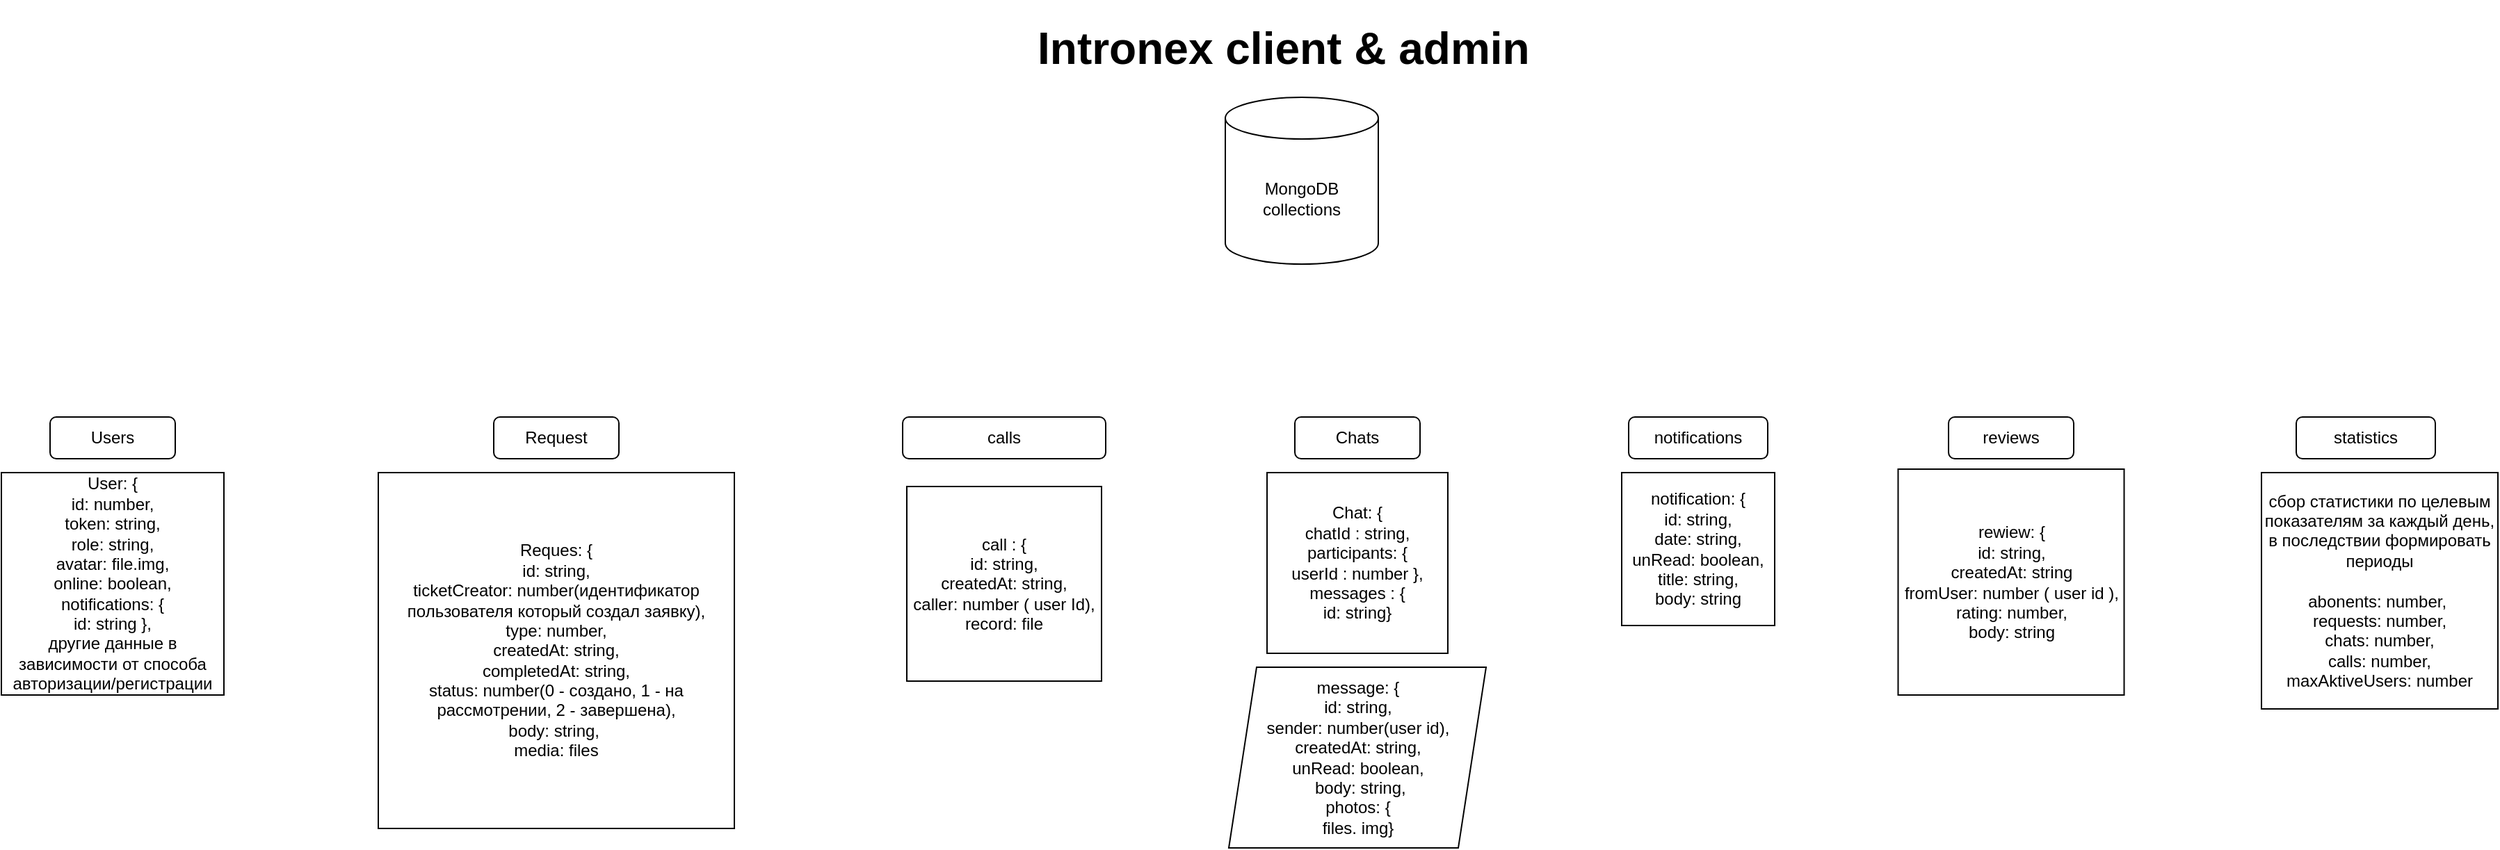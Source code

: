 <mxfile version="21.0.6" type="github">
  <diagram id="C5RBs43oDa-KdzZeNtuy" name="Page-1">
    <mxGraphModel dx="3033" dy="2381" grid="1" gridSize="10" guides="1" tooltips="1" connect="1" arrows="1" fold="1" page="1" pageScale="1" pageWidth="827" pageHeight="1169" math="0" shadow="0">
      <root>
        <mxCell id="WIyWlLk6GJQsqaUBKTNV-0" />
        <mxCell id="WIyWlLk6GJQsqaUBKTNV-1" parent="WIyWlLk6GJQsqaUBKTNV-0" />
        <mxCell id="q1fwFzsRPC0Uu-eGo_Ai-0" value="MongoDB&lt;br&gt;collections" style="shape=cylinder3;whiteSpace=wrap;html=1;boundedLbl=1;backgroundOutline=1;size=15;" vertex="1" parent="WIyWlLk6GJQsqaUBKTNV-1">
          <mxGeometry x="500" y="-110" width="110" height="120" as="geometry" />
        </mxCell>
        <mxCell id="q1fwFzsRPC0Uu-eGo_Ai-2" value="Users" style="rounded=1;whiteSpace=wrap;html=1;" vertex="1" parent="WIyWlLk6GJQsqaUBKTNV-1">
          <mxGeometry x="-345" y="120" width="90" height="30" as="geometry" />
        </mxCell>
        <mxCell id="q1fwFzsRPC0Uu-eGo_Ai-5" value="User: {&lt;br&gt;id: number,&lt;br&gt;token: string,&lt;br&gt;role: string,&lt;br&gt;avatar: file.img,&lt;br&gt;online: boolean,&lt;br&gt;notifications: {&lt;br&gt;id: string },&lt;br&gt;другие данные в зависимости от способа авторизации/регистрации" style="whiteSpace=wrap;html=1;aspect=fixed;" vertex="1" parent="WIyWlLk6GJQsqaUBKTNV-1">
          <mxGeometry x="-380" y="160" width="160" height="160" as="geometry" />
        </mxCell>
        <mxCell id="q1fwFzsRPC0Uu-eGo_Ai-6" value="Request" style="rounded=1;whiteSpace=wrap;html=1;" vertex="1" parent="WIyWlLk6GJQsqaUBKTNV-1">
          <mxGeometry x="-26" y="120" width="90" height="30" as="geometry" />
        </mxCell>
        <mxCell id="q1fwFzsRPC0Uu-eGo_Ai-7" value="Reques: {&lt;br&gt;id: string,&lt;br&gt;ticketCreator: number(идентификатор пользователя который создал заявку),&lt;br&gt;type: number,&lt;br&gt;createdAt: string,&lt;br&gt;completedAt: string,&lt;br&gt;status: number(0 - создано, 1 - на рассмотрении, 2 - завершена),&lt;br&gt;body: string,&amp;nbsp;&lt;br&gt;media: files" style="whiteSpace=wrap;html=1;aspect=fixed;imageAspect=1;" vertex="1" parent="WIyWlLk6GJQsqaUBKTNV-1">
          <mxGeometry x="-109" y="160" width="256" height="256" as="geometry" />
        </mxCell>
        <mxCell id="q1fwFzsRPC0Uu-eGo_Ai-9" value="Chats" style="rounded=1;whiteSpace=wrap;html=1;" vertex="1" parent="WIyWlLk6GJQsqaUBKTNV-1">
          <mxGeometry x="550" y="120" width="90" height="30" as="geometry" />
        </mxCell>
        <mxCell id="q1fwFzsRPC0Uu-eGo_Ai-10" value="Chat: {&lt;br&gt;chatId : string,&lt;br&gt;participants: {&lt;br&gt;userId : number },&lt;br&gt;messages : {&lt;br&gt;id: string}" style="whiteSpace=wrap;html=1;aspect=fixed;" vertex="1" parent="WIyWlLk6GJQsqaUBKTNV-1">
          <mxGeometry x="530" y="160" width="130" height="130" as="geometry" />
        </mxCell>
        <mxCell id="q1fwFzsRPC0Uu-eGo_Ai-12" value="message: {&lt;br&gt;id: string,&lt;br&gt;sender: number(user id),&lt;br&gt;createdAt: string,&lt;br&gt;unRead: boolean,&lt;br&gt;&amp;nbsp;body: string,&lt;br&gt;photos: {&lt;br&gt;files. img}" style="shape=parallelogram;perimeter=parallelogramPerimeter;whiteSpace=wrap;html=1;fixedSize=1;" vertex="1" parent="WIyWlLk6GJQsqaUBKTNV-1">
          <mxGeometry x="502.5" y="300" width="185" height="130" as="geometry" />
        </mxCell>
        <mxCell id="q1fwFzsRPC0Uu-eGo_Ai-13" value="notifications" style="rounded=1;whiteSpace=wrap;html=1;" vertex="1" parent="WIyWlLk6GJQsqaUBKTNV-1">
          <mxGeometry x="790" y="120" width="100" height="30" as="geometry" />
        </mxCell>
        <mxCell id="q1fwFzsRPC0Uu-eGo_Ai-14" value="notification: {&lt;br&gt;id: string,&lt;br&gt;date: string,&lt;br&gt;unRead: boolean,&lt;br&gt;title: string,&lt;br&gt;body: string" style="whiteSpace=wrap;html=1;aspect=fixed;" vertex="1" parent="WIyWlLk6GJQsqaUBKTNV-1">
          <mxGeometry x="785" y="160" width="110" height="110" as="geometry" />
        </mxCell>
        <mxCell id="q1fwFzsRPC0Uu-eGo_Ai-15" value="reviews" style="rounded=1;whiteSpace=wrap;html=1;" vertex="1" parent="WIyWlLk6GJQsqaUBKTNV-1">
          <mxGeometry x="1020" y="120" width="90" height="30" as="geometry" />
        </mxCell>
        <mxCell id="q1fwFzsRPC0Uu-eGo_Ai-16" value="rewiew: {&lt;br&gt;id: string,&lt;br&gt;createdAt: string&lt;br&gt;fromUser: number ( user id ),&lt;br&gt;rating: number,&lt;br&gt;body: string" style="whiteSpace=wrap;html=1;aspect=fixed;" vertex="1" parent="WIyWlLk6GJQsqaUBKTNV-1">
          <mxGeometry x="983.75" y="157.5" width="162.5" height="162.5" as="geometry" />
        </mxCell>
        <mxCell id="q1fwFzsRPC0Uu-eGo_Ai-17" value="statistics" style="rounded=1;whiteSpace=wrap;html=1;" vertex="1" parent="WIyWlLk6GJQsqaUBKTNV-1">
          <mxGeometry x="1270" y="120" width="100" height="30" as="geometry" />
        </mxCell>
        <mxCell id="q1fwFzsRPC0Uu-eGo_Ai-18" value="сбор статистики по целевым показателям за каждый день, в последствии формировать периоды&lt;br&gt;&lt;br&gt;abonents: number,&amp;nbsp;&lt;br&gt;requests: number,&lt;br&gt;chats: number,&lt;br&gt;calls: number,&lt;br&gt;maxAktiveUsers: number" style="whiteSpace=wrap;html=1;aspect=fixed;" vertex="1" parent="WIyWlLk6GJQsqaUBKTNV-1">
          <mxGeometry x="1245" y="160" width="170" height="170" as="geometry" />
        </mxCell>
        <mxCell id="q1fwFzsRPC0Uu-eGo_Ai-19" value="calls" style="rounded=1;whiteSpace=wrap;html=1;" vertex="1" parent="WIyWlLk6GJQsqaUBKTNV-1">
          <mxGeometry x="268" y="120" width="146" height="30" as="geometry" />
        </mxCell>
        <mxCell id="q1fwFzsRPC0Uu-eGo_Ai-21" value="call : {&lt;br&gt;id: string,&lt;br&gt;createdAt: string,&lt;br&gt;caller: number ( user Id),&lt;br&gt;record: file" style="whiteSpace=wrap;html=1;aspect=fixed;" vertex="1" parent="WIyWlLk6GJQsqaUBKTNV-1">
          <mxGeometry x="271" y="170" width="140" height="140" as="geometry" />
        </mxCell>
        <mxCell id="q1fwFzsRPC0Uu-eGo_Ai-22" value="&lt;h1&gt;&lt;font style=&quot;font-size: 32px;&quot;&gt;Intronex client &amp;amp; admin&lt;/font&gt;&lt;/h1&gt;" style="text;html=1;strokeColor=none;fillColor=none;spacing=5;spacingTop=-20;whiteSpace=wrap;overflow=hidden;rounded=0;" vertex="1" parent="WIyWlLk6GJQsqaUBKTNV-1">
          <mxGeometry x="360" y="-170" width="390" height="120" as="geometry" />
        </mxCell>
      </root>
    </mxGraphModel>
  </diagram>
</mxfile>
